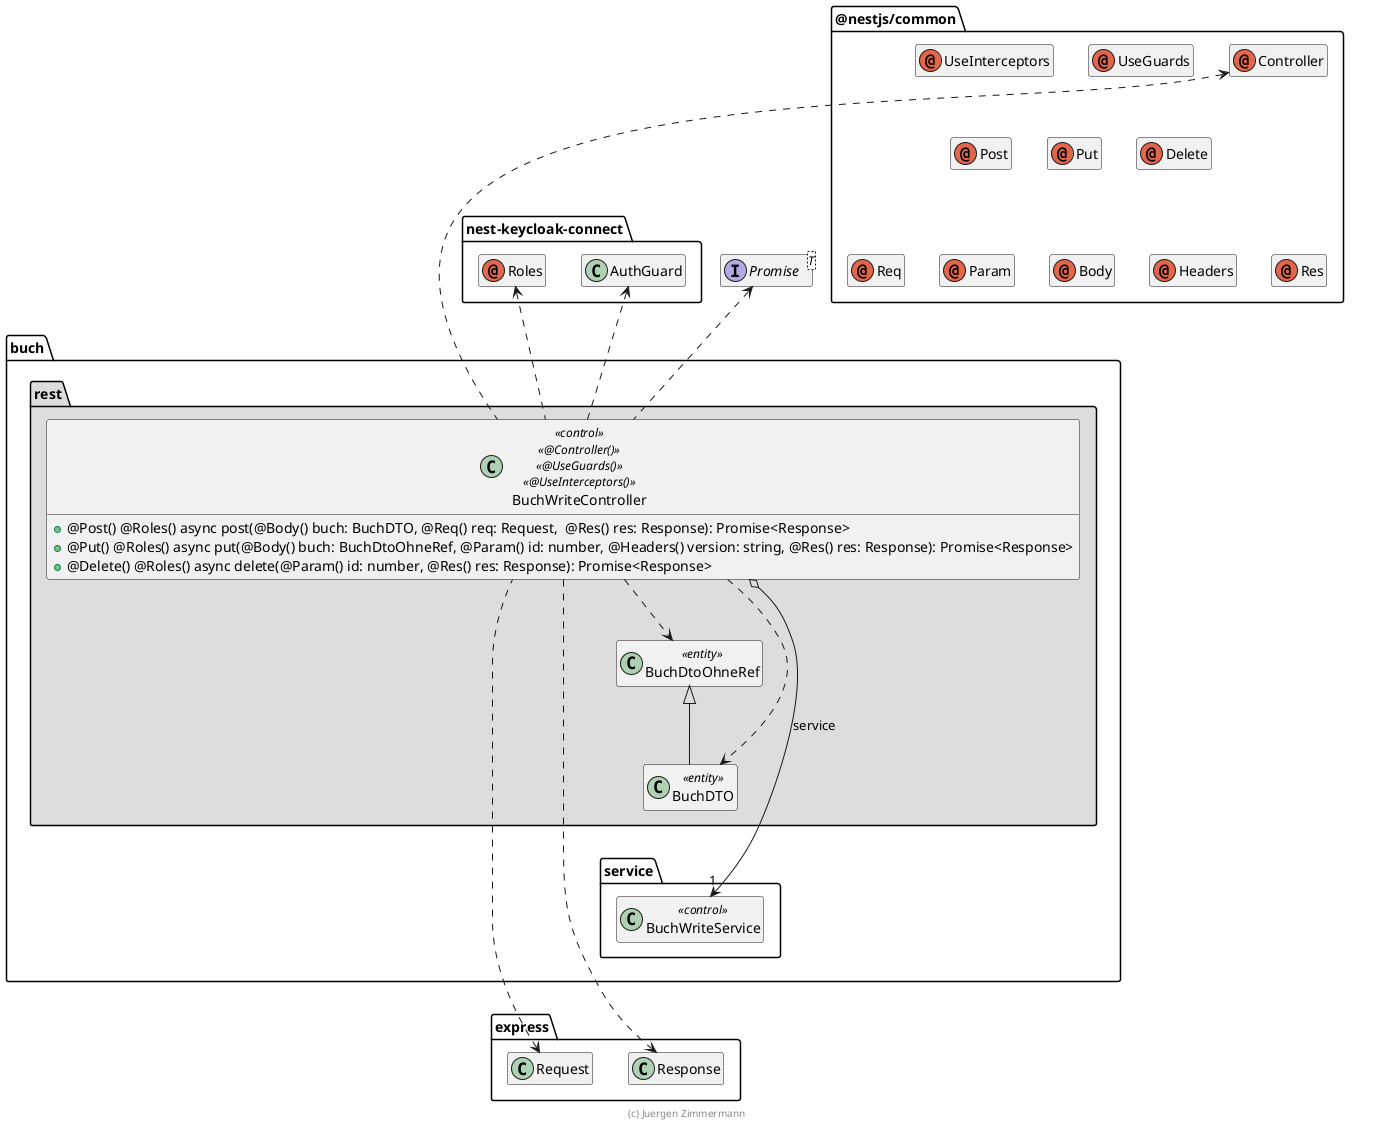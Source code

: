 ' Copyright (C) 2019 - present Juergen Zimmermann, Hochschule Karlsruhe
'
' This program is free software: you can redistribute it and/or modify
' it under the terms of the GNU General Public License as published by
' the Free Software Foundation, either version 3 of the License, or
' (at your option) any later version.
'
' This program is distributed in the hope that it will be useful,
' but WITHOUT ANY WARRANTY; without even the implied warranty of
' MERCHANTABILITY or FITNESS FOR A PARTICULAR PURPOSE.  See the
' GNU General Public License for more details.
'
' You should have received a copy of the GNU General Public License
' along with this program.  If not, see <https://www.gnu.org/licenses/>.

' Preview durch <Alt>d

@startuml Controller-Klasse

interface Promise<T>

package @nestjs/common {
  annotation Controller
  annotation UseGuards
  annotation UseInterceptors
  annotation Post
  annotation Put
  annotation Delete
  annotation Req
  annotation Res
  annotation Param
  annotation Body
  annotation Headers

  UseInterceptors .[hidden].> Post
  UseInterceptors .[hidden].> Put
  UseInterceptors .[hidden].> Delete

  Post .[hidden].> Req
  Post .[hidden].> Res
  Post .[hidden].> Param
  Post .[hidden].> Body
  Post .[hidden].> Headers
}

package nest-keycloak-connect {
  class AuthGuard
  annotation Roles
}

package express {
  class Request
  class Response

  Response .right[hidden].> Controller
}

package buch {
  package service {
    class BuchWriteService << control >>
  }

  package rest #DDDDDD {
    class BuchDtoOhneRef << entity >>
    class BuchDTO << entity >>
    BuchDtoOhneRef <|-- BuchDTO

    class BuchWriteController << control >> << @Controller() >> << @UseGuards() >> << @UseInterceptors() >> {
      + @Post() @Roles() async post(@Body() buch: BuchDTO, @Req() req: Request,  @Res() res: Response): Promise<Response>
      + @Put() @Roles() async put(@Body() buch: BuchDtoOhneRef, @Param() id: number, @Headers() version: string, @Res() res: Response): Promise<Response>
      + @Delete() @Roles() async delete(@Param() id: number, @Res() res: Response): Promise<Response>
    }

    BuchWriteController o--> "1" BuchWriteService : service

    BuchWriteController ..> BuchDTO
    BuchWriteController ..> BuchDtoOhneRef

    BuchWriteController .up.> Controller

    BuchWriteController .up.> AuthGuard
    BuchWriteController .up.> Roles

    BuchWriteController .up.> Request
    BuchWriteController ..> Response

    BuchWriteController .up.> Promise

    AuthGuard .[hidden]left.> Res
    Roles .[hidden]left.> Res
    BuchDTO .[hidden]down.> BuchWriteService
    BuchWriteService .[hidden]down.> Request
    BuchWriteService .[hidden]down.> Response
    BuchWriteService .[hidden]down.> Promise
    AuthGuard .[hidden]left.> Promise
    BuchWriteService .[hidden]down.> Request
  }
}

hide empty members

footer (c) Juergen Zimmermann

@enduml
